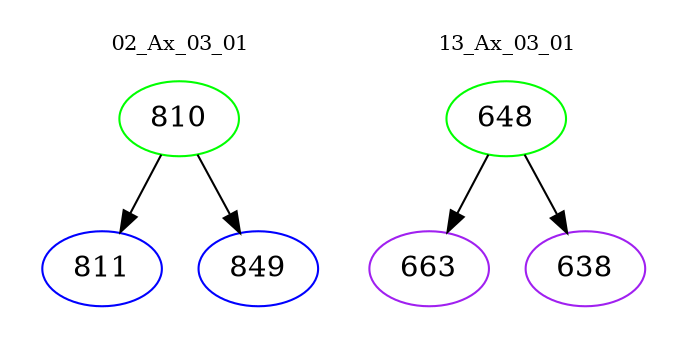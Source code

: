 digraph{
subgraph cluster_0 {
color = white
label = "02_Ax_03_01";
fontsize=10;
T0_810 [label="810", color="green"]
T0_810 -> T0_811 [color="black"]
T0_811 [label="811", color="blue"]
T0_810 -> T0_849 [color="black"]
T0_849 [label="849", color="blue"]
}
subgraph cluster_1 {
color = white
label = "13_Ax_03_01";
fontsize=10;
T1_648 [label="648", color="green"]
T1_648 -> T1_663 [color="black"]
T1_663 [label="663", color="purple"]
T1_648 -> T1_638 [color="black"]
T1_638 [label="638", color="purple"]
}
}
